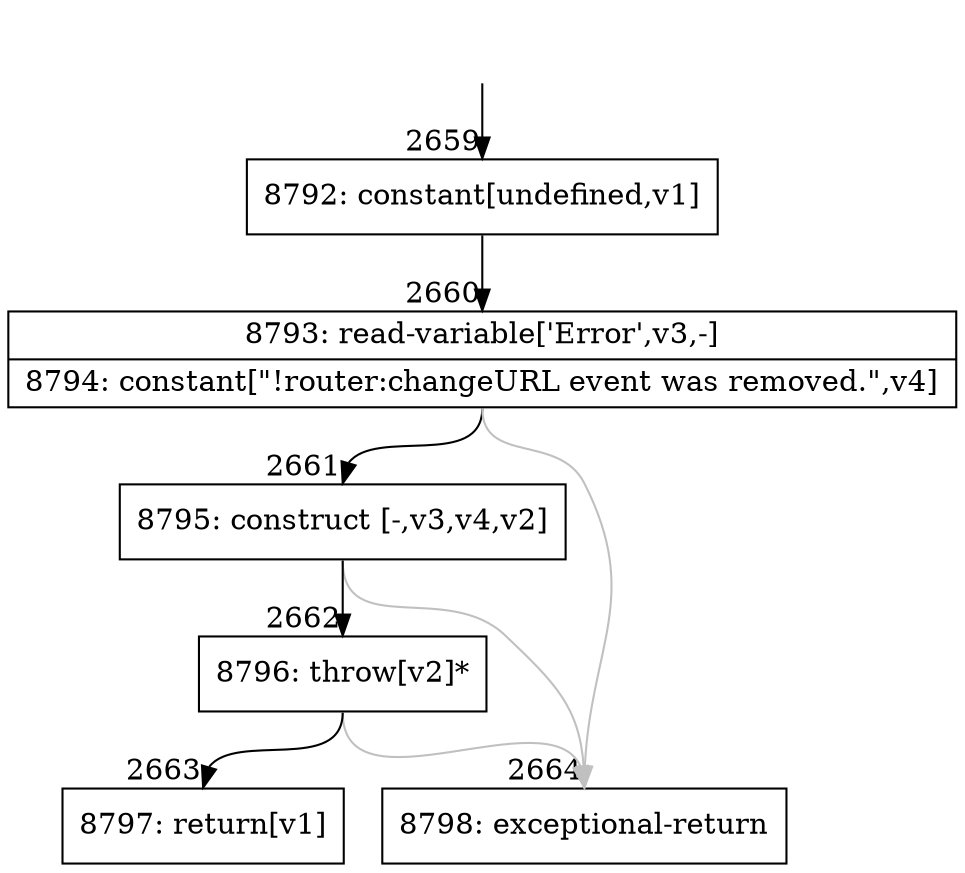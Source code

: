 digraph {
rankdir="TD"
BB_entry211[shape=none,label=""];
BB_entry211 -> BB2659 [tailport=s, headport=n, headlabel="    2659"]
BB2659 [shape=record label="{8792: constant[undefined,v1]}" ] 
BB2659 -> BB2660 [tailport=s, headport=n, headlabel="      2660"]
BB2660 [shape=record label="{8793: read-variable['Error',v3,-]|8794: constant[\"!router:changeURL event was removed.\",v4]}" ] 
BB2660 -> BB2661 [tailport=s, headport=n, headlabel="      2661"]
BB2660 -> BB2664 [tailport=s, headport=n, color=gray, headlabel="      2664"]
BB2661 [shape=record label="{8795: construct [-,v3,v4,v2]}" ] 
BB2661 -> BB2662 [tailport=s, headport=n, headlabel="      2662"]
BB2661 -> BB2664 [tailport=s, headport=n, color=gray]
BB2662 [shape=record label="{8796: throw[v2]*}" ] 
BB2662 -> BB2663 [tailport=s, headport=n, headlabel="      2663"]
BB2662 -> BB2664 [tailport=s, headport=n, color=gray]
BB2663 [shape=record label="{8797: return[v1]}" ] 
BB2664 [shape=record label="{8798: exceptional-return}" ] 
//#$~ 2352
}
